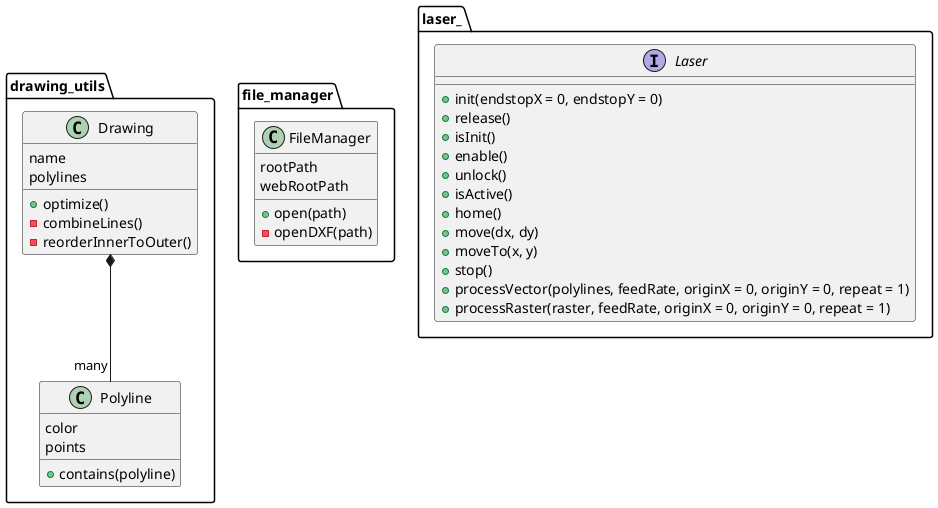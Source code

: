 @startuml

package drawing_utils {
	class Drawing {
		name
		polylines
		+optimize()
		-combineLines()
		-reorderInnerToOuter()
	}

	class Polyline {
		color
		points
		+contains(polyline)
	}

	Drawing *-- "many" Polyline
}


package file_manager {
	class FileManager {
		rootPath
		webRootPath
		+open(path)
		-openDXF(path)
	}
}


package laser_... {
	interface Laser {
		+init(endstopX = 0, endstopY = 0)
		+release()
		+isInit()
		+enable()
		+unlock()
		+isActive()
		+home()
		+move(dx, dy)
		+moveTo(x, y)
		+stop()
		+processVector(polylines, feedRate, originX = 0, originY = 0, repeat = 1)
		+processRaster(raster, feedRate, originX = 0, originY = 0, repeat = 1)
	}
}


@enduml



